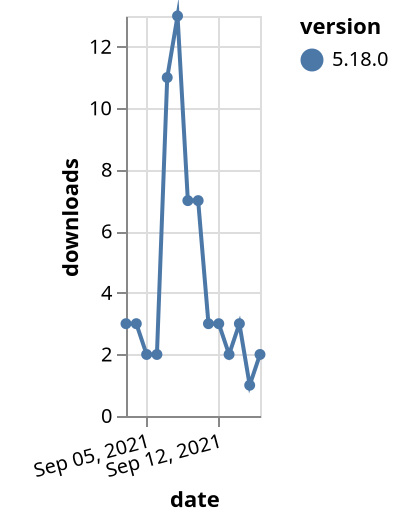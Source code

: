 {"$schema": "https://vega.github.io/schema/vega-lite/v5.json", "description": "A simple bar chart with embedded data.", "data": {"values": [{"date": "2021-09-03", "total": 2429, "delta": 3, "version": "5.18.0"}, {"date": "2021-09-04", "total": 2432, "delta": 3, "version": "5.18.0"}, {"date": "2021-09-05", "total": 2434, "delta": 2, "version": "5.18.0"}, {"date": "2021-09-06", "total": 2436, "delta": 2, "version": "5.18.0"}, {"date": "2021-09-07", "total": 2447, "delta": 11, "version": "5.18.0"}, {"date": "2021-09-08", "total": 2460, "delta": 13, "version": "5.18.0"}, {"date": "2021-09-09", "total": 2467, "delta": 7, "version": "5.18.0"}, {"date": "2021-09-10", "total": 2474, "delta": 7, "version": "5.18.0"}, {"date": "2021-09-11", "total": 2477, "delta": 3, "version": "5.18.0"}, {"date": "2021-09-12", "total": 2480, "delta": 3, "version": "5.18.0"}, {"date": "2021-09-13", "total": 2482, "delta": 2, "version": "5.18.0"}, {"date": "2021-09-14", "total": 2485, "delta": 3, "version": "5.18.0"}, {"date": "2021-09-15", "total": 2486, "delta": 1, "version": "5.18.0"}, {"date": "2021-09-16", "total": 2488, "delta": 2, "version": "5.18.0"}]}, "width": "container", "mark": {"type": "line", "point": {"filled": true}}, "encoding": {"x": {"field": "date", "type": "temporal", "timeUnit": "yearmonthdate", "title": "date", "axis": {"labelAngle": -15}}, "y": {"field": "delta", "type": "quantitative", "title": "downloads"}, "color": {"field": "version", "type": "nominal"}, "tooltip": {"field": "delta"}}}